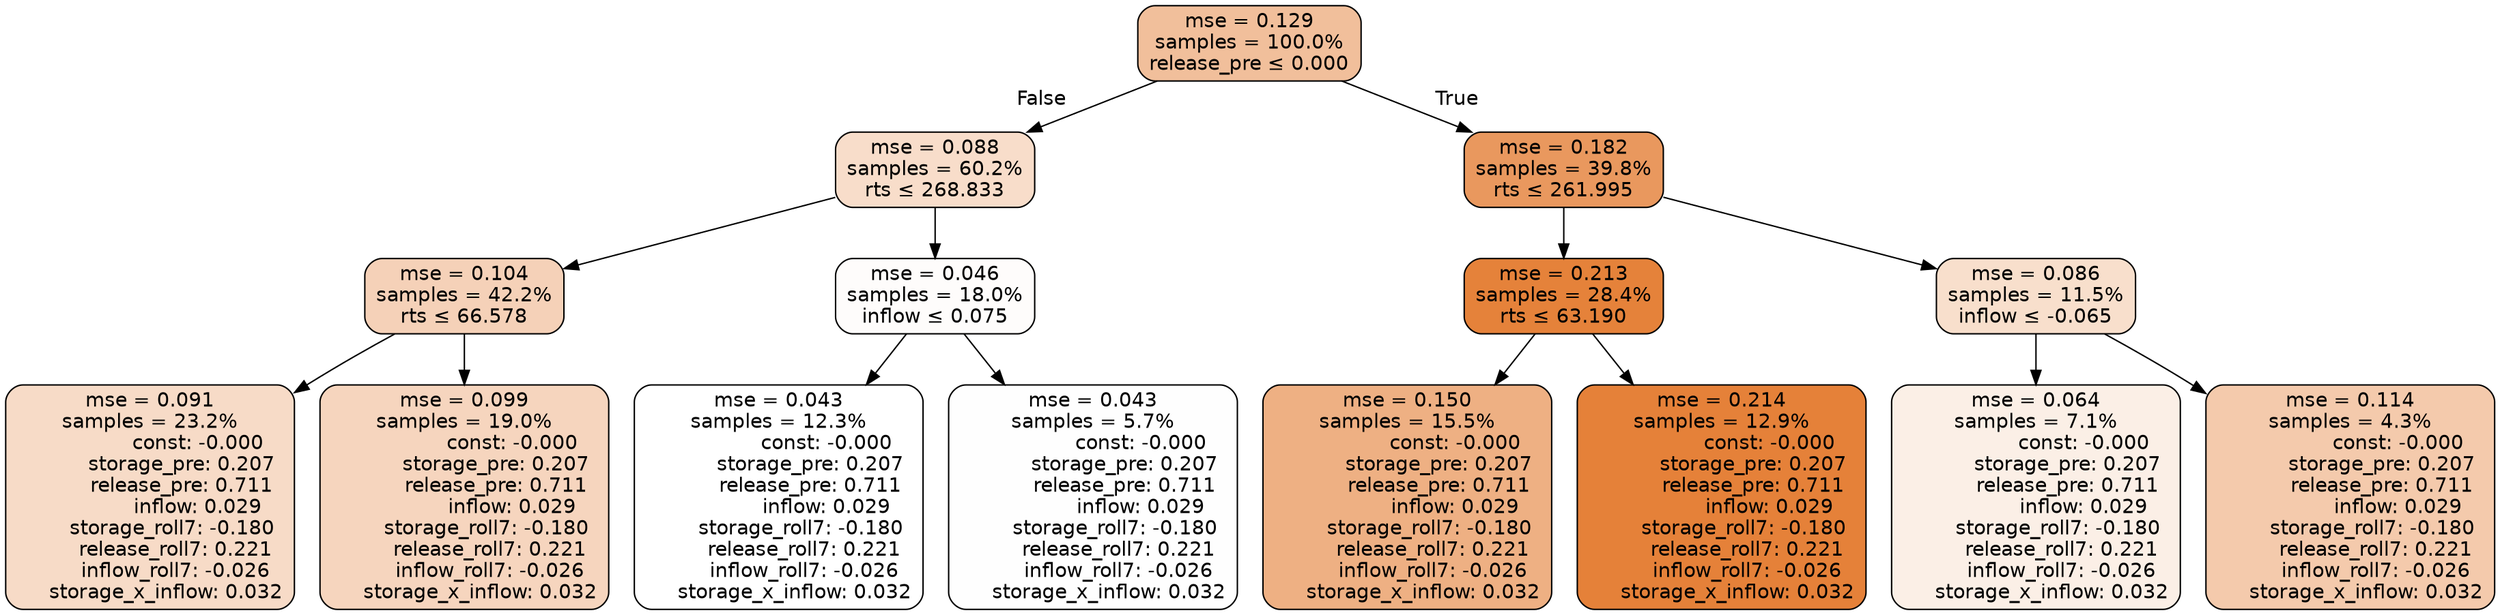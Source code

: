digraph tree {
node [shape=rectangle, style="filled, rounded", color="black", fontname=helvetica] ;
edge [fontname=helvetica] ;
	"0" [label="mse = 0.129
samples = 100.0%
release_pre &le; 0.000", fillcolor="#f1bf9b"]
	"1" [label="mse = 0.088
samples = 60.2%
rts &le; 268.833", fillcolor="#f8ddca"]
	"2" [label="mse = 0.104
samples = 42.2%
rts &le; 66.578", fillcolor="#f5d1b8"]
	"3" [label="mse = 0.091
samples = 23.2%
               const: -0.000
          storage_pre: 0.207
          release_pre: 0.711
               inflow: 0.029
       storage_roll7: -0.180
        release_roll7: 0.221
        inflow_roll7: -0.026
     storage_x_inflow: 0.032", fillcolor="#f7dbc7"]
	"4" [label="mse = 0.099
samples = 19.0%
               const: -0.000
          storage_pre: 0.207
          release_pre: 0.711
               inflow: 0.029
       storage_roll7: -0.180
        release_roll7: 0.221
        inflow_roll7: -0.026
     storage_x_inflow: 0.032", fillcolor="#f6d5be"]
	"5" [label="mse = 0.046
samples = 18.0%
inflow &le; 0.075", fillcolor="#fefcfb"]
	"6" [label="mse = 0.043
samples = 12.3%
               const: -0.000
          storage_pre: 0.207
          release_pre: 0.711
               inflow: 0.029
       storage_roll7: -0.180
        release_roll7: 0.221
        inflow_roll7: -0.026
     storage_x_inflow: 0.032", fillcolor="#ffffff"]
	"7" [label="mse = 0.043
samples = 5.7%
               const: -0.000
          storage_pre: 0.207
          release_pre: 0.711
               inflow: 0.029
       storage_roll7: -0.180
        release_roll7: 0.221
        inflow_roll7: -0.026
     storage_x_inflow: 0.032", fillcolor="#fefefe"]
	"8" [label="mse = 0.182
samples = 39.8%
rts &le; 261.995", fillcolor="#e9985e"]
	"9" [label="mse = 0.213
samples = 28.4%
rts &le; 63.190", fillcolor="#e5823a"]
	"10" [label="mse = 0.150
samples = 15.5%
               const: -0.000
          storage_pre: 0.207
          release_pre: 0.711
               inflow: 0.029
       storage_roll7: -0.180
        release_roll7: 0.221
        inflow_roll7: -0.026
     storage_x_inflow: 0.032", fillcolor="#eeb083"]
	"11" [label="mse = 0.214
samples = 12.9%
               const: -0.000
          storage_pre: 0.207
          release_pre: 0.711
               inflow: 0.029
       storage_roll7: -0.180
        release_roll7: 0.221
        inflow_roll7: -0.026
     storage_x_inflow: 0.032", fillcolor="#e58139"]
	"12" [label="mse = 0.086
samples = 11.5%
inflow &le; -0.065", fillcolor="#f8dfcc"]
	"13" [label="mse = 0.064
samples = 7.1%
               const: -0.000
          storage_pre: 0.207
          release_pre: 0.711
               inflow: 0.029
       storage_roll7: -0.180
        release_roll7: 0.221
        inflow_roll7: -0.026
     storage_x_inflow: 0.032", fillcolor="#fbefe6"]
	"14" [label="mse = 0.114
samples = 4.3%
               const: -0.000
          storage_pre: 0.207
          release_pre: 0.711
               inflow: 0.029
       storage_roll7: -0.180
        release_roll7: 0.221
        inflow_roll7: -0.026
     storage_x_inflow: 0.032", fillcolor="#f4caac"]

	"0" -> "1" [labeldistance=2.5, labelangle=45, headlabel="False"]
	"1" -> "2"
	"2" -> "3"
	"2" -> "4"
	"1" -> "5"
	"5" -> "6"
	"5" -> "7"
	"0" -> "8" [labeldistance=2.5, labelangle=-45, headlabel="True"]
	"8" -> "9"
	"9" -> "10"
	"9" -> "11"
	"8" -> "12"
	"12" -> "13"
	"12" -> "14"
}